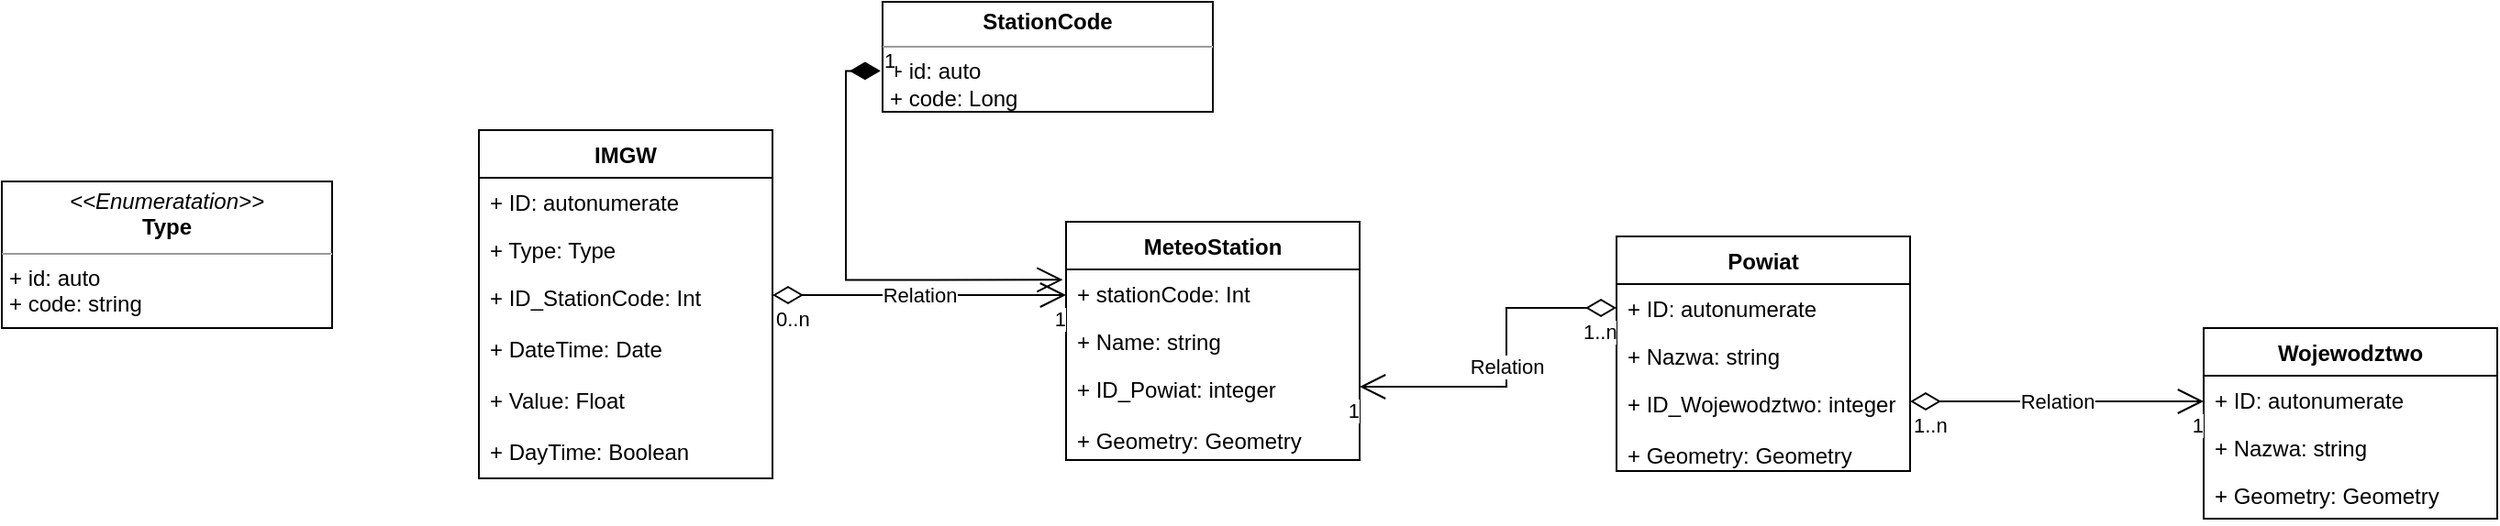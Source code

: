 <mxfile version="15.5.8" type="device"><diagram name="Page-1" id="929967ad-93f9-6ef4-fab6-5d389245f69c"><mxGraphModel dx="1221" dy="644" grid="1" gridSize="10" guides="1" tooltips="1" connect="1" arrows="1" fold="1" page="1" pageScale="1.5" pageWidth="1169" pageHeight="826" background="none" math="0" shadow="0"><root><mxCell id="0" style=";html=1;"/><mxCell id="1" style=";html=1;" parent="0"/><mxCell id="EjB_CYFF2NxHaDeNuTyk-1" value="IMGW" style="swimlane;fontStyle=1;childLayout=stackLayout;horizontal=1;startSize=26;fillColor=none;horizontalStack=0;resizeParent=1;resizeParentMax=0;resizeLast=0;collapsible=1;marginBottom=0;" parent="1" vertex="1"><mxGeometry x="490" y="370" width="160" height="190" as="geometry"><mxRectangle x="490" y="370" width="90" height="26" as="alternateBounds"/></mxGeometry></mxCell><mxCell id="EjB_CYFF2NxHaDeNuTyk-2" value="+ ID: autonumerate" style="text;strokeColor=none;fillColor=none;align=left;verticalAlign=top;spacingLeft=4;spacingRight=4;overflow=hidden;rotatable=0;points=[[0,0.5],[1,0.5]];portConstraint=eastwest;" parent="EjB_CYFF2NxHaDeNuTyk-1" vertex="1"><mxGeometry y="26" width="160" height="26" as="geometry"/></mxCell><mxCell id="EjB_CYFF2NxHaDeNuTyk-3" value="+ Type: Type" style="text;strokeColor=none;fillColor=none;align=left;verticalAlign=top;spacingLeft=4;spacingRight=4;overflow=hidden;rotatable=0;points=[[0,0.5],[1,0.5]];portConstraint=eastwest;" parent="EjB_CYFF2NxHaDeNuTyk-1" vertex="1"><mxGeometry y="52" width="160" height="26" as="geometry"/></mxCell><mxCell id="EjB_CYFF2NxHaDeNuTyk-4" value="+ ID_StationCode: Int&#10;&#10;+ DateTime: Date&#10;&#10;+ Value: Float&#10;&#10;+ DayTime: Boolean&#10;" style="text;strokeColor=none;fillColor=none;align=left;verticalAlign=top;spacingLeft=4;spacingRight=4;overflow=hidden;rotatable=0;points=[[0,0.5],[1,0.5]];portConstraint=eastwest;" parent="EjB_CYFF2NxHaDeNuTyk-1" vertex="1"><mxGeometry y="78" width="160" height="112" as="geometry"/></mxCell><mxCell id="EjB_CYFF2NxHaDeNuTyk-10" value="MeteoStation" style="swimlane;fontStyle=1;childLayout=stackLayout;horizontal=1;startSize=26;fillColor=none;horizontalStack=0;resizeParent=1;resizeParentMax=0;resizeLast=0;collapsible=1;marginBottom=0;" parent="1" vertex="1"><mxGeometry x="810" y="420" width="160" height="130" as="geometry"/></mxCell><mxCell id="EjB_CYFF2NxHaDeNuTyk-11" value="+ stationCode: Int" style="text;strokeColor=none;fillColor=none;align=left;verticalAlign=top;spacingLeft=4;spacingRight=4;overflow=hidden;rotatable=0;points=[[0,0.5],[1,0.5]];portConstraint=eastwest;" parent="EjB_CYFF2NxHaDeNuTyk-10" vertex="1"><mxGeometry y="26" width="160" height="26" as="geometry"/></mxCell><mxCell id="EjB_CYFF2NxHaDeNuTyk-12" value="+ Name: string" style="text;strokeColor=none;fillColor=none;align=left;verticalAlign=top;spacingLeft=4;spacingRight=4;overflow=hidden;rotatable=0;points=[[0,0.5],[1,0.5]];portConstraint=eastwest;" parent="EjB_CYFF2NxHaDeNuTyk-10" vertex="1"><mxGeometry y="52" width="160" height="26" as="geometry"/></mxCell><mxCell id="EjB_CYFF2NxHaDeNuTyk-13" value="+ ID_Powiat: integer&#10;&#10;+ Geometry: Geometry" style="text;strokeColor=none;fillColor=none;align=left;verticalAlign=top;spacingLeft=4;spacingRight=4;overflow=hidden;rotatable=0;points=[[0,0.5],[1,0.5]];portConstraint=eastwest;" parent="EjB_CYFF2NxHaDeNuTyk-10" vertex="1"><mxGeometry y="78" width="160" height="52" as="geometry"/></mxCell><mxCell id="EjB_CYFF2NxHaDeNuTyk-14" value="Relation" style="endArrow=open;html=1;endSize=12;startArrow=diamondThin;startSize=14;startFill=0;edgeStyle=orthogonalEdgeStyle;rounded=0;" parent="1" edge="1"><mxGeometry relative="1" as="geometry"><mxPoint x="650" y="460" as="sourcePoint"/><mxPoint x="810" y="460" as="targetPoint"/></mxGeometry></mxCell><mxCell id="EjB_CYFF2NxHaDeNuTyk-15" value="0..n" style="edgeLabel;resizable=0;html=1;align=left;verticalAlign=top;" parent="EjB_CYFF2NxHaDeNuTyk-14" connectable="0" vertex="1"><mxGeometry x="-1" relative="1" as="geometry"/></mxCell><mxCell id="EjB_CYFF2NxHaDeNuTyk-16" value="1" style="edgeLabel;resizable=0;html=1;align=right;verticalAlign=top;" parent="EjB_CYFF2NxHaDeNuTyk-14" connectable="0" vertex="1"><mxGeometry x="1" relative="1" as="geometry"/></mxCell><mxCell id="EjB_CYFF2NxHaDeNuTyk-25" value="Powiat" style="swimlane;fontStyle=1;childLayout=stackLayout;horizontal=1;startSize=26;fillColor=none;horizontalStack=0;resizeParent=1;resizeParentMax=0;resizeLast=0;collapsible=1;marginBottom=0;" parent="1" vertex="1"><mxGeometry x="1110" y="428" width="160" height="128" as="geometry"/></mxCell><mxCell id="EjB_CYFF2NxHaDeNuTyk-26" value="+ ID: autonumerate" style="text;strokeColor=none;fillColor=none;align=left;verticalAlign=top;spacingLeft=4;spacingRight=4;overflow=hidden;rotatable=0;points=[[0,0.5],[1,0.5]];portConstraint=eastwest;" parent="EjB_CYFF2NxHaDeNuTyk-25" vertex="1"><mxGeometry y="26" width="160" height="26" as="geometry"/></mxCell><mxCell id="EjB_CYFF2NxHaDeNuTyk-27" value="+ Nazwa: string" style="text;strokeColor=none;fillColor=none;align=left;verticalAlign=top;spacingLeft=4;spacingRight=4;overflow=hidden;rotatable=0;points=[[0,0.5],[1,0.5]];portConstraint=eastwest;" parent="EjB_CYFF2NxHaDeNuTyk-25" vertex="1"><mxGeometry y="52" width="160" height="26" as="geometry"/></mxCell><mxCell id="EjB_CYFF2NxHaDeNuTyk-28" value="+ ID_Wojewodztwo: integer&#10;&#10;+ Geometry: Geometry" style="text;strokeColor=none;fillColor=none;align=left;verticalAlign=top;spacingLeft=4;spacingRight=4;overflow=hidden;rotatable=0;points=[[0,0.5],[1,0.5]];portConstraint=eastwest;" parent="EjB_CYFF2NxHaDeNuTyk-25" vertex="1"><mxGeometry y="78" width="160" height="50" as="geometry"/></mxCell><mxCell id="EjB_CYFF2NxHaDeNuTyk-29" value="Wojewodztwo" style="swimlane;fontStyle=1;childLayout=stackLayout;horizontal=1;startSize=26;fillColor=none;horizontalStack=0;resizeParent=1;resizeParentMax=0;resizeLast=0;collapsible=1;marginBottom=0;" parent="1" vertex="1"><mxGeometry x="1430" y="478" width="160" height="104" as="geometry"/></mxCell><mxCell id="EjB_CYFF2NxHaDeNuTyk-30" value="+ ID: autonumerate" style="text;strokeColor=none;fillColor=none;align=left;verticalAlign=top;spacingLeft=4;spacingRight=4;overflow=hidden;rotatable=0;points=[[0,0.5],[1,0.5]];portConstraint=eastwest;" parent="EjB_CYFF2NxHaDeNuTyk-29" vertex="1"><mxGeometry y="26" width="160" height="26" as="geometry"/></mxCell><mxCell id="EjB_CYFF2NxHaDeNuTyk-31" value="+ Nazwa: string" style="text;strokeColor=none;fillColor=none;align=left;verticalAlign=top;spacingLeft=4;spacingRight=4;overflow=hidden;rotatable=0;points=[[0,0.5],[1,0.5]];portConstraint=eastwest;" parent="EjB_CYFF2NxHaDeNuTyk-29" vertex="1"><mxGeometry y="52" width="160" height="26" as="geometry"/></mxCell><mxCell id="EjB_CYFF2NxHaDeNuTyk-32" value="+ Geometry: Geometry" style="text;strokeColor=none;fillColor=none;align=left;verticalAlign=top;spacingLeft=4;spacingRight=4;overflow=hidden;rotatable=0;points=[[0,0.5],[1,0.5]];portConstraint=eastwest;" parent="EjB_CYFF2NxHaDeNuTyk-29" vertex="1"><mxGeometry y="78" width="160" height="26" as="geometry"/></mxCell><mxCell id="EjB_CYFF2NxHaDeNuTyk-33" value="Relation" style="endArrow=open;html=1;endSize=12;startArrow=diamondThin;startSize=14;startFill=0;edgeStyle=orthogonalEdgeStyle;rounded=0;" parent="1" edge="1"><mxGeometry relative="1" as="geometry"><mxPoint x="1270" y="518" as="sourcePoint"/><mxPoint x="1430" y="518" as="targetPoint"/></mxGeometry></mxCell><mxCell id="EjB_CYFF2NxHaDeNuTyk-34" value="1..n" style="edgeLabel;resizable=0;html=1;align=left;verticalAlign=top;" parent="EjB_CYFF2NxHaDeNuTyk-33" connectable="0" vertex="1"><mxGeometry x="-1" relative="1" as="geometry"/></mxCell><mxCell id="EjB_CYFF2NxHaDeNuTyk-35" value="1" style="edgeLabel;resizable=0;html=1;align=right;verticalAlign=top;" parent="EjB_CYFF2NxHaDeNuTyk-33" connectable="0" vertex="1"><mxGeometry x="1" relative="1" as="geometry"/></mxCell><mxCell id="EjB_CYFF2NxHaDeNuTyk-36" value="Relation" style="endArrow=open;html=1;endSize=12;startArrow=diamondThin;startSize=14;startFill=0;edgeStyle=orthogonalEdgeStyle;rounded=0;exitX=0;exitY=0.5;exitDx=0;exitDy=0;" parent="1" source="EjB_CYFF2NxHaDeNuTyk-26" target="EjB_CYFF2NxHaDeNuTyk-13" edge="1"><mxGeometry relative="1" as="geometry"><mxPoint x="1110" y="520" as="sourcePoint"/><mxPoint x="980" y="500" as="targetPoint"/><Array as="points"><mxPoint x="1050" y="467"/><mxPoint x="1050" y="510"/></Array></mxGeometry></mxCell><mxCell id="EjB_CYFF2NxHaDeNuTyk-37" value="1..n" style="edgeLabel;resizable=0;html=1;align=left;verticalAlign=top;" parent="EjB_CYFF2NxHaDeNuTyk-36" connectable="0" vertex="1"><mxGeometry x="-1" relative="1" as="geometry"><mxPoint x="-20" as="offset"/></mxGeometry></mxCell><mxCell id="EjB_CYFF2NxHaDeNuTyk-38" value="1" style="edgeLabel;resizable=0;html=1;align=right;verticalAlign=top;" parent="EjB_CYFF2NxHaDeNuTyk-36" connectable="0" vertex="1"><mxGeometry x="1" relative="1" as="geometry"/></mxCell><mxCell id="_SX2JCwBDTwVsuBI2Ch9-3" value="&lt;p style=&quot;margin: 0px ; margin-top: 4px ; text-align: center&quot;&gt;&lt;i&gt;&amp;lt;&amp;lt;Enumeratation&amp;gt;&amp;gt;&lt;/i&gt;&lt;br&gt;&lt;b&gt;Type&lt;/b&gt;&lt;/p&gt;&lt;hr size=&quot;1&quot;&gt;&lt;p style=&quot;margin: 0px ; margin-left: 4px&quot;&gt;+ id: auto&lt;br&gt;+ code: string&lt;/p&gt;&lt;hr size=&quot;1&quot;&gt;&lt;p style=&quot;margin: 0px ; margin-left: 4px&quot;&gt;&lt;br&gt;&lt;/p&gt;" style="verticalAlign=top;align=left;overflow=fill;fontSize=12;fontFamily=Helvetica;html=1;" vertex="1" parent="1"><mxGeometry x="230" y="398" width="180" height="80" as="geometry"/></mxCell><mxCell id="_SX2JCwBDTwVsuBI2Ch9-4" value="&lt;p style=&quot;margin: 0px ; margin-top: 4px ; text-align: center&quot;&gt;&lt;b&gt;StationCode&lt;/b&gt;&lt;/p&gt;&lt;hr size=&quot;1&quot;&gt;&lt;p style=&quot;margin: 0px ; margin-left: 4px&quot;&gt;+ id: auto&lt;br&gt;+ code: Long&lt;/p&gt;&lt;hr size=&quot;1&quot;&gt;&lt;p style=&quot;margin: 0px ; margin-left: 4px&quot;&gt;&lt;br&gt;&lt;/p&gt;" style="verticalAlign=top;align=left;overflow=fill;fontSize=12;fontFamily=Helvetica;html=1;" vertex="1" parent="1"><mxGeometry x="710" y="300" width="180" height="60" as="geometry"/></mxCell><mxCell id="_SX2JCwBDTwVsuBI2Ch9-6" value="1" style="endArrow=open;html=1;endSize=12;startArrow=diamondThin;startSize=14;startFill=1;edgeStyle=orthogonalEdgeStyle;align=left;verticalAlign=bottom;rounded=0;exitX=-0.006;exitY=0.628;exitDx=0;exitDy=0;exitPerimeter=0;entryX=-0.011;entryY=0.218;entryDx=0;entryDy=0;entryPerimeter=0;" edge="1" parent="1" source="_SX2JCwBDTwVsuBI2Ch9-4" target="EjB_CYFF2NxHaDeNuTyk-11"><mxGeometry x="-1" y="3" relative="1" as="geometry"><mxPoint x="700" y="398" as="sourcePoint"/><mxPoint x="860" y="398" as="targetPoint"/><Array as="points"><mxPoint x="690" y="338"/><mxPoint x="690" y="452"/></Array></mxGeometry></mxCell></root></mxGraphModel></diagram></mxfile>